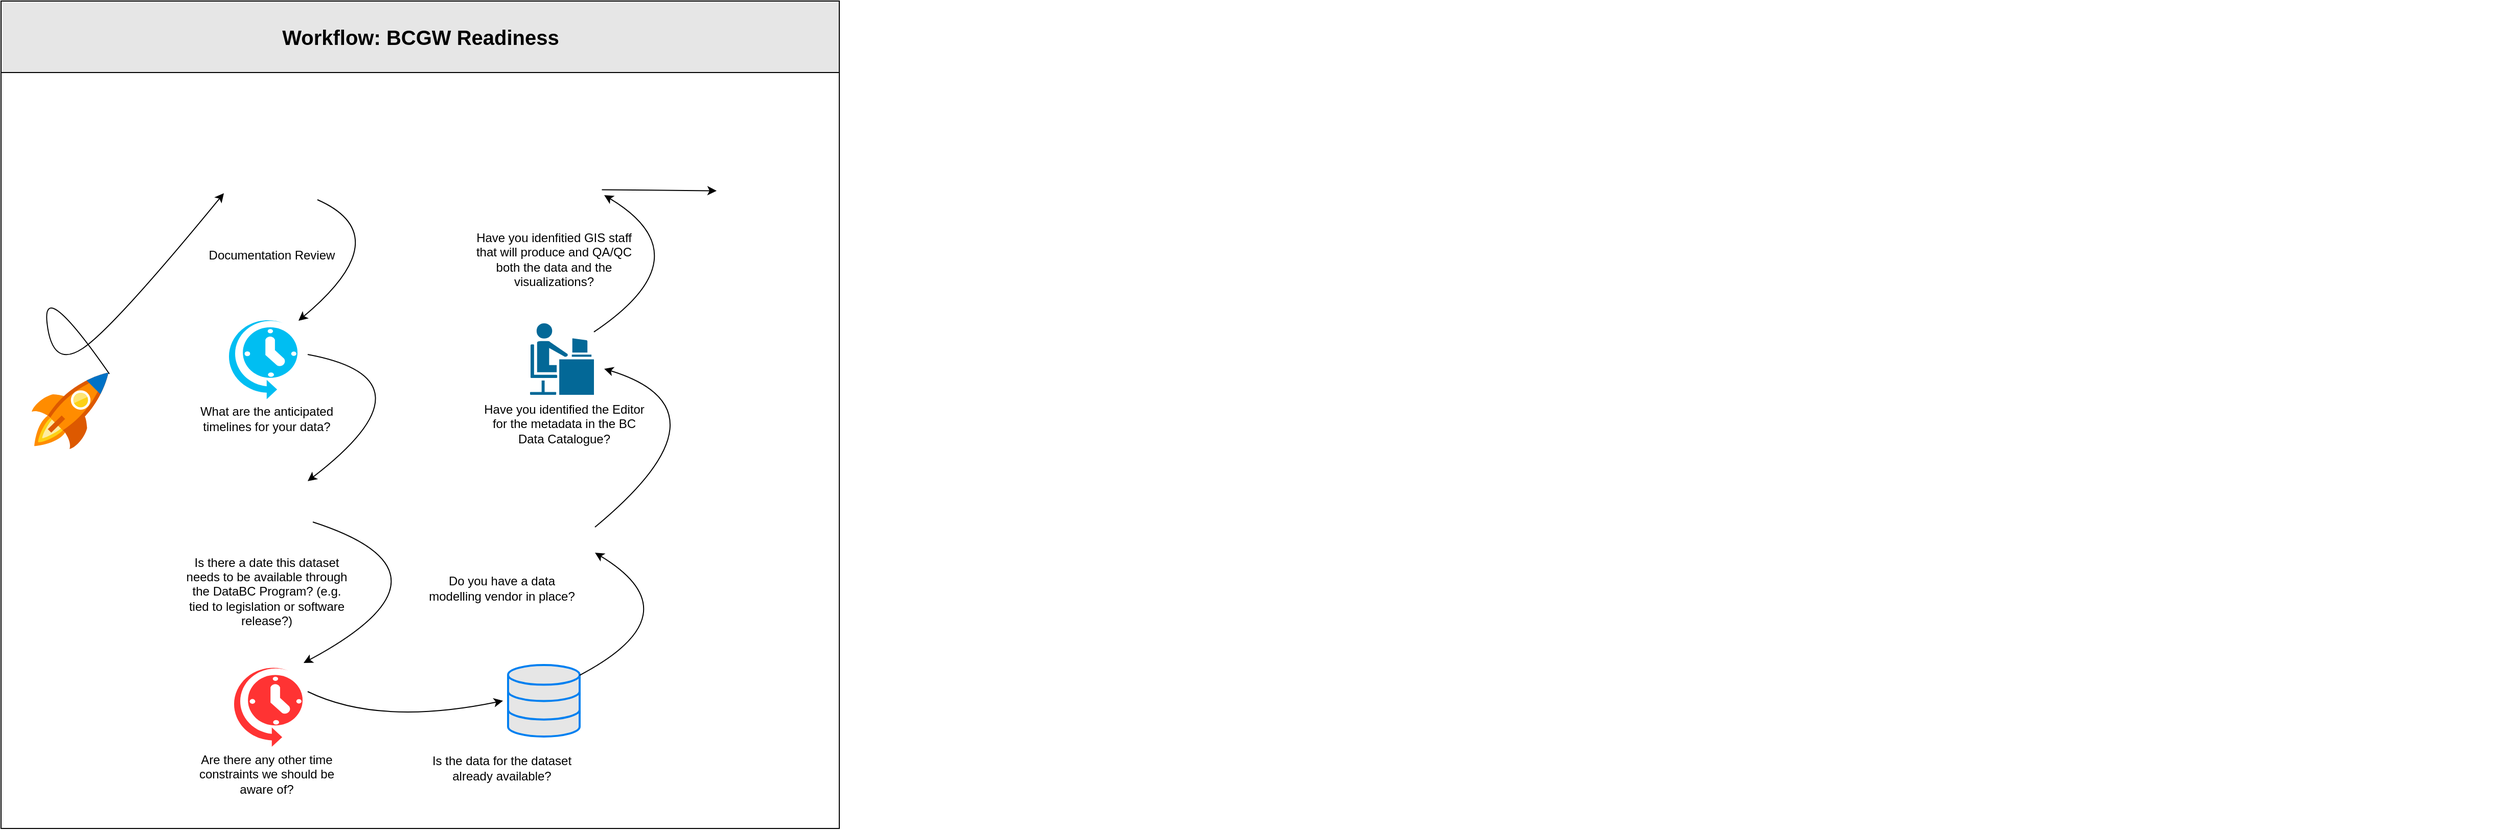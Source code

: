 <mxfile version="13.8.0" type="device"><diagram name="Page-1" id="74e2e168-ea6b-b213-b513-2b3c1d86103e"><mxGraphModel dx="3162" dy="1122" grid="1" gridSize="10" guides="1" tooltips="1" connect="1" arrows="1" fold="1" page="1" pageScale="1" pageWidth="1100" pageHeight="850" background="#ffffff" math="0" shadow="0"><root><mxCell id="0"/><mxCell id="1" parent="0"/><mxCell id="77e6c97f196da883-1" value="Workflow: BCGW Readiness" style="swimlane;html=1;childLayout=stackLayout;startSize=70;rounded=0;shadow=0;labelBackgroundColor=none;strokeWidth=1;fontFamily=Helvetica;fontSize=20;align=center;fillColor=#E6E6E6;" parent="1" vertex="1"><mxGeometry x="-1080" y="50" width="820" height="810" as="geometry"/></mxCell><mxCell id="77e6c97f196da883-2" value="" style="swimlane;html=1;startSize=0;whiteSpace=wrap;" parent="77e6c97f196da883-1" vertex="1"><mxGeometry y="70" width="820" height="740" as="geometry"/></mxCell><mxCell id="BV2q5p9ctBvcztRm7qWQ-21" style="edgeStyle=orthogonalEdgeStyle;rounded=0;orthogonalLoop=1;jettySize=auto;html=1;exitX=0.5;exitY=1;exitDx=0;exitDy=0;fontFamily=Helvetica;fontSize=13;fontStyle=1" parent="77e6c97f196da883-2" edge="1"><mxGeometry relative="1" as="geometry"><mxPoint x="2435" y="659.14" as="sourcePoint"/><mxPoint x="2435" y="659.14" as="targetPoint"/></mxGeometry></mxCell><mxCell id="2tCSn5X5kFdM__O0FERV-108" value="" style="curved=1;endArrow=classic;html=1;entryX=-0.028;entryY=0.428;entryDx=0;entryDy=0;entryPerimeter=0;exitX=1.013;exitY=0.017;exitDx=0;exitDy=0;exitPerimeter=0;" parent="77e6c97f196da883-2" target="2tCSn5X5kFdM__O0FERV-2" edge="1" source="2tCSn5X5kFdM__O0FERV-1"><mxGeometry width="50" height="50" relative="1" as="geometry"><mxPoint x="113" y="610" as="sourcePoint"/><mxPoint x="1040" y="760" as="targetPoint"/><Array as="points"><mxPoint x="40" y="200"/><mxPoint x="50" y="290"/><mxPoint x="110" y="250"/></Array></mxGeometry></mxCell><mxCell id="2tCSn5X5kFdM__O0FERV-1" value="" style="aspect=fixed;html=1;points=[];align=center;image;fontSize=12;image=img/lib/mscae/Quick_Start_Center.svg;" parent="77e6c97f196da883-2" vertex="1"><mxGeometry x="30" y="293.72" width="75" height="75" as="geometry"/></mxCell><mxCell id="WSfQPqF3ies6_VGlYtEs-34" value="" style="group" vertex="1" connectable="0" parent="77e6c97f196da883-2"><mxGeometry x="180" y="239.7" width="160" height="109.53" as="geometry"/></mxCell><mxCell id="WSfQPqF3ies6_VGlYtEs-14" value="What are the anticipated timelines for your data?" style="text;html=1;strokeColor=none;fillColor=none;align=center;verticalAlign=middle;whiteSpace=wrap;rounded=0;" vertex="1" parent="WSfQPqF3ies6_VGlYtEs-34"><mxGeometry y="89.53" width="160" height="20" as="geometry"/></mxCell><mxCell id="WSfQPqF3ies6_VGlYtEs-2" value="" style="verticalLabelPosition=bottom;html=1;verticalAlign=top;align=center;strokeColor=none;fillColor=#00BEF2;shape=mxgraph.azure.scheduler;pointerEvents=1;" vertex="1" parent="WSfQPqF3ies6_VGlYtEs-34"><mxGeometry x="40" width="70" height="80" as="geometry"/></mxCell><mxCell id="2tCSn5X5kFdM__O0FERV-4" value="" style="group" parent="77e6c97f196da883-2" vertex="1" connectable="0"><mxGeometry x="190" y="80.0" width="150" height="109" as="geometry"/></mxCell><mxCell id="2tCSn5X5kFdM__O0FERV-2" value="" style="shape=image;html=1;verticalAlign=top;verticalLabelPosition=bottom;labelBackgroundColor=#ffffff;imageAspect=0;aspect=fixed;image=https://cdn0.iconfinder.com/data/icons/customicondesign-office7-shadow-png/128/Product-documentation.png" parent="2tCSn5X5kFdM__O0FERV-4" vertex="1"><mxGeometry x="30.5" width="89" height="89" as="geometry"/></mxCell><mxCell id="2tCSn5X5kFdM__O0FERV-3" value="Documentation Review" style="text;html=1;strokeColor=none;fillColor=none;align=center;verticalAlign=middle;whiteSpace=wrap;rounded=0;" parent="2tCSn5X5kFdM__O0FERV-4" vertex="1"><mxGeometry y="89" width="150" height="20" as="geometry"/></mxCell><mxCell id="WSfQPqF3ies6_VGlYtEs-20" value="" style="group" vertex="1" connectable="0" parent="77e6c97f196da883-2"><mxGeometry x="180" y="390" width="160" height="130" as="geometry"/></mxCell><mxCell id="WSfQPqF3ies6_VGlYtEs-15" value="Is there a date this dataset needs to be available through the DataBC Program? (e.g. tied to legislation or software release?)" style="text;html=1;strokeColor=none;fillColor=none;align=center;verticalAlign=middle;whiteSpace=wrap;rounded=0;" vertex="1" parent="WSfQPqF3ies6_VGlYtEs-20"><mxGeometry y="93" width="160" height="50" as="geometry"/></mxCell><mxCell id="WSfQPqF3ies6_VGlYtEs-3" value="" style="shape=image;html=1;verticalAlign=top;verticalLabelPosition=bottom;labelBackgroundColor=#ffffff;imageAspect=0;aspect=fixed;image=https://cdn2.iconfinder.com/data/icons/xomo-basics/128/document-08-128.png" vertex="1" parent="WSfQPqF3ies6_VGlYtEs-20"><mxGeometry x="35" y="-2" width="90" height="90" as="geometry"/></mxCell><mxCell id="WSfQPqF3ies6_VGlYtEs-28" value="" style="curved=1;endArrow=classic;html=1;entryX=1.014;entryY=-0.025;entryDx=0;entryDy=0;entryPerimeter=0;" edge="1" parent="WSfQPqF3ies6_VGlYtEs-20" target="WSfQPqF3ies6_VGlYtEs-4"><mxGeometry width="50" height="50" relative="1" as="geometry"><mxPoint x="125" y="50" as="sourcePoint"/><mxPoint x="175" as="targetPoint"/><Array as="points"><mxPoint x="280" y="100"/></Array></mxGeometry></mxCell><mxCell id="WSfQPqF3ies6_VGlYtEs-21" value="" style="group" vertex="1" connectable="0" parent="77e6c97f196da883-2"><mxGeometry x="180" y="580" width="160" height="117.0" as="geometry"/></mxCell><mxCell id="WSfQPqF3ies6_VGlYtEs-4" value="" style="verticalLabelPosition=bottom;html=1;verticalAlign=top;align=center;strokeColor=none;shape=mxgraph.azure.scheduler;pointerEvents=1;fillColor=#FF3333;" vertex="1" parent="WSfQPqF3ies6_VGlYtEs-21"><mxGeometry x="45" width="70" height="80" as="geometry"/></mxCell><mxCell id="WSfQPqF3ies6_VGlYtEs-16" value="Are there any other time constraints we should be aware of?" style="text;html=1;strokeColor=none;fillColor=none;align=center;verticalAlign=middle;whiteSpace=wrap;rounded=0;" vertex="1" parent="WSfQPqF3ies6_VGlYtEs-21"><mxGeometry y="97.0" width="160" height="20" as="geometry"/></mxCell><mxCell id="WSfQPqF3ies6_VGlYtEs-23" value="" style="group;rotation=90;" vertex="1" connectable="0" parent="77e6c97f196da883-2"><mxGeometry x="410" y="395" width="160" height="120.0" as="geometry"/></mxCell><mxCell id="WSfQPqF3ies6_VGlYtEs-18" value="Do you have a data modelling vendor in place?" style="text;html=1;strokeColor=none;fillColor=none;align=center;verticalAlign=middle;whiteSpace=wrap;rounded=0;" vertex="1" parent="WSfQPqF3ies6_VGlYtEs-23"><mxGeometry y="100.0" width="160" height="20" as="geometry"/></mxCell><mxCell id="WSfQPqF3ies6_VGlYtEs-6" value="" style="shape=image;html=1;verticalAlign=top;verticalLabelPosition=bottom;labelBackgroundColor=#ffffff;imageAspect=0;aspect=fixed;image=https://cdn1.iconfinder.com/data/icons/software-engineering-and-video-gaming/512/477_Algorithm_design_method_model_process_Data_Science_Fabrication_Lab-128.png;fillColor=#E6E6E6;" vertex="1" parent="WSfQPqF3ies6_VGlYtEs-23"><mxGeometry x="71" width="100" height="100" as="geometry"/></mxCell><mxCell id="WSfQPqF3ies6_VGlYtEs-31" value="" style="curved=1;endArrow=classic;html=1;" edge="1" parent="WSfQPqF3ies6_VGlYtEs-23"><mxGeometry width="50" height="50" relative="1" as="geometry"><mxPoint x="171" y="50.0" as="sourcePoint"/><mxPoint x="180" y="-105" as="targetPoint"/><Array as="points"><mxPoint x="310" y="-65"/></Array></mxGeometry></mxCell><mxCell id="WSfQPqF3ies6_VGlYtEs-22" value="" style="group" vertex="1" connectable="0" parent="77e6c97f196da883-2"><mxGeometry x="410" y="580" width="160" height="110.95" as="geometry"/></mxCell><mxCell id="WSfQPqF3ies6_VGlYtEs-17" value="Is the data for the dataset already available?" style="text;html=1;strokeColor=none;fillColor=none;align=center;verticalAlign=middle;whiteSpace=wrap;rounded=0;" vertex="1" parent="WSfQPqF3ies6_VGlYtEs-22"><mxGeometry y="90.95" width="160" height="20" as="geometry"/></mxCell><mxCell id="WSfQPqF3ies6_VGlYtEs-5" value="" style="html=1;verticalLabelPosition=bottom;align=center;labelBackgroundColor=#ffffff;verticalAlign=top;strokeWidth=2;strokeColor=#0080F0;shadow=0;dashed=0;shape=mxgraph.ios7.icons.data;fillColor=#E6E6E6;" vertex="1" parent="WSfQPqF3ies6_VGlYtEs-22"><mxGeometry x="86" width="70" height="70" as="geometry"/></mxCell><mxCell id="WSfQPqF3ies6_VGlYtEs-25" value="" style="group" vertex="1" connectable="0" parent="77e6c97f196da883-2"><mxGeometry x="420" y="75.75" width="160" height="117.5" as="geometry"/></mxCell><mxCell id="WSfQPqF3ies6_VGlYtEs-19" value="Have you idenfitied GIS staff that will produce and QA/QC both the data and the visualizations?" style="text;html=1;strokeColor=none;fillColor=none;align=center;verticalAlign=middle;whiteSpace=wrap;rounded=0;" vertex="1" parent="WSfQPqF3ies6_VGlYtEs-25"><mxGeometry x="41" y="97.5" width="160" height="20" as="geometry"/></mxCell><mxCell id="WSfQPqF3ies6_VGlYtEs-12" value="" style="shape=image;html=1;verticalAlign=top;verticalLabelPosition=bottom;labelBackgroundColor=#ffffff;imageAspect=0;aspect=fixed;image=https://cdn2.iconfinder.com/data/icons/iconslandgps/PNG/128x128/GIS/Layers.png;fillColor=#E6E6E6;" vertex="1" parent="WSfQPqF3ies6_VGlYtEs-25"><mxGeometry x="89.75" width="78" height="78" as="geometry"/></mxCell><mxCell id="WSfQPqF3ies6_VGlYtEs-27" value="" style="curved=1;endArrow=classic;html=1;entryX=0.944;entryY=0.133;entryDx=0;entryDy=0;entryPerimeter=0;" edge="1" parent="77e6c97f196da883-2" target="WSfQPqF3ies6_VGlYtEs-3"><mxGeometry width="50" height="50" relative="1" as="geometry"><mxPoint x="300" y="276" as="sourcePoint"/><mxPoint x="1050" y="160" as="targetPoint"/><Array as="points"><mxPoint x="430" y="300"/></Array></mxGeometry></mxCell><mxCell id="WSfQPqF3ies6_VGlYtEs-29" value="" style="curved=1;endArrow=classic;html=1;exitX=1.071;exitY=0.325;exitDx=0;exitDy=0;exitPerimeter=0;entryX=-0.071;entryY=0.5;entryDx=0;entryDy=0;entryPerimeter=0;" edge="1" parent="77e6c97f196da883-2" source="WSfQPqF3ies6_VGlYtEs-4" target="WSfQPqF3ies6_VGlYtEs-5"><mxGeometry width="50" height="50" relative="1" as="geometry"><mxPoint x="1000" y="210" as="sourcePoint"/><mxPoint x="780" y="198" as="targetPoint"/><Array as="points"><mxPoint x="370" y="640"/></Array></mxGeometry></mxCell><mxCell id="u-Ag5X-3Hhz4MKtl7owg-2" value="" style="curved=1;endArrow=classic;html=1;entryX=1.014;entryY=0.041;entryDx=0;entryDy=0;entryPerimeter=0;exitX=1;exitY=0.5;exitDx=0;exitDy=0;" parent="77e6c97f196da883-2" target="WSfQPqF3ies6_VGlYtEs-2" edge="1" source="2tCSn5X5kFdM__O0FERV-2"><mxGeometry width="50" height="50" relative="1" as="geometry"><mxPoint x="309.5" y="220" as="sourcePoint"/><mxPoint x="436.69" y="-249.19" as="targetPoint"/><Array as="points"><mxPoint x="390" y="160"/></Array></mxGeometry></mxCell><mxCell id="WSfQPqF3ies6_VGlYtEs-32" value="" style="curved=1;endArrow=classic;html=1;exitX=0.984;exitY=0.132;exitDx=0;exitDy=0;exitPerimeter=0;" edge="1" parent="77e6c97f196da883-2" source="WSfQPqF3ies6_VGlYtEs-9"><mxGeometry width="50" height="50" relative="1" as="geometry"><mxPoint x="1000" y="210" as="sourcePoint"/><mxPoint x="590" y="120" as="targetPoint"/><Array as="points"><mxPoint x="690" y="180"/></Array></mxGeometry></mxCell><mxCell id="WSfQPqF3ies6_VGlYtEs-24" value="" style="group" vertex="1" connectable="0" parent="77e6c97f196da883-2"><mxGeometry x="471" y="234.47" width="160" height="120" as="geometry"/></mxCell><mxCell id="WSfQPqF3ies6_VGlYtEs-10" value="Have you identified the Editor for the metadata in the BC Data Catalogue?" style="text;html=1;strokeColor=none;fillColor=none;align=center;verticalAlign=middle;whiteSpace=wrap;rounded=0;" vertex="1" parent="WSfQPqF3ies6_VGlYtEs-24"><mxGeometry y="100" width="160" height="20" as="geometry"/></mxCell><mxCell id="WSfQPqF3ies6_VGlYtEs-8" value="" style="group" vertex="1" connectable="0" parent="WSfQPqF3ies6_VGlYtEs-24"><mxGeometry width="160" height="115" as="geometry"/></mxCell><mxCell id="WSfQPqF3ies6_VGlYtEs-9" value="" style="shape=mxgraph.cisco.people.androgenous_person;html=1;pointerEvents=1;dashed=0;fillColor=#036897;strokeColor=#ffffff;strokeWidth=2;verticalLabelPosition=bottom;verticalAlign=top;align=center;outlineConnect=0;" vertex="1" parent="WSfQPqF3ies6_VGlYtEs-8"><mxGeometry x="45.5" y="10" width="64.5" height="72" as="geometry"/></mxCell><mxCell id="WSfQPqF3ies6_VGlYtEs-30" value="" style="curved=1;endArrow=classic;html=1;exitX=1;exitY=0.143;exitDx=0;exitDy=0;exitPerimeter=0;entryX=1;entryY=0.75;entryDx=0;entryDy=0;" edge="1" parent="77e6c97f196da883-2" source="WSfQPqF3ies6_VGlYtEs-5" target="WSfQPqF3ies6_VGlYtEs-6"><mxGeometry width="50" height="50" relative="1" as="geometry"><mxPoint x="1041" y="210" as="sourcePoint"/><mxPoint x="1091" y="160" as="targetPoint"/><Array as="points"><mxPoint x="680" y="530"/></Array></mxGeometry></mxCell><mxCell id="WSfQPqF3ies6_VGlYtEs-33" value="" style="endArrow=classic;html=1;entryX=0;entryY=0.5;entryDx=0;entryDy=0;exitX=1;exitY=0.5;exitDx=0;exitDy=0;" edge="1" parent="77e6c97f196da883-2" source="WSfQPqF3ies6_VGlYtEs-12" target="u-Ag5X-3Hhz4MKtl7owg-19"><mxGeometry width="50" height="50" relative="1" as="geometry"><mxPoint x="580" y="114.75" as="sourcePoint"/><mxPoint x="1091" y="160" as="targetPoint"/><Array as="points"/></mxGeometry></mxCell><mxCell id="u-Ag5X-3Hhz4MKtl7owg-19" value="" style="shape=image;html=1;verticalAlign=top;verticalLabelPosition=bottom;labelBackgroundColor=#ffffff;imageAspect=0;aspect=fixed;image=https://cdn2.iconfinder.com/data/icons/greenline/512/check-128.png" parent="77e6c97f196da883-2" vertex="1"><mxGeometry x="700" y="75.75" width="80" height="80" as="geometry"/></mxCell></root></mxGraphModel></diagram></mxfile>